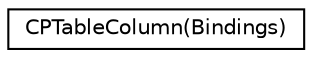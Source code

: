 digraph "Graphical Class Hierarchy"
{
  edge [fontname="Helvetica",fontsize="10",labelfontname="Helvetica",labelfontsize="10"];
  node [fontname="Helvetica",fontsize="10",shape=record];
  rankdir="LR";
  Node1 [label="CPTableColumn(Bindings)",height=0.2,width=0.4,color="black", fillcolor="white", style="filled",URL="$category_c_p_table_column_07_bindings_08.html"];
}
